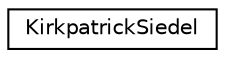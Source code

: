 digraph "Graphical Class Hierarchy"
{
 // LATEX_PDF_SIZE
  edge [fontname="Helvetica",fontsize="10",labelfontname="Helvetica",labelfontsize="10"];
  node [fontname="Helvetica",fontsize="10",shape=record];
  rankdir="LR";
  Node0 [label="KirkpatrickSiedel",height=0.2,width=0.4,color="black", fillcolor="white", style="filled",URL="$class_kirkpatrick_siedel.html",tooltip="Class for Kirkpatrick Siedel algorithm."];
}
